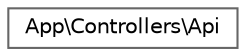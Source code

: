 digraph "Graphical Class Hierarchy"
{
 // LATEX_PDF_SIZE
  bgcolor="transparent";
  edge [fontname=Helvetica,fontsize=10,labelfontname=Helvetica,labelfontsize=10];
  node [fontname=Helvetica,fontsize=10,shape=box,height=0.2,width=0.4];
  rankdir="LR";
  Node0 [id="Node000000",label="App\\Controllers\\Api",height=0.2,width=0.4,color="grey40", fillcolor="white", style="filled",URL="$classApp_1_1Controllers_1_1Api.html",tooltip=" "];
}
